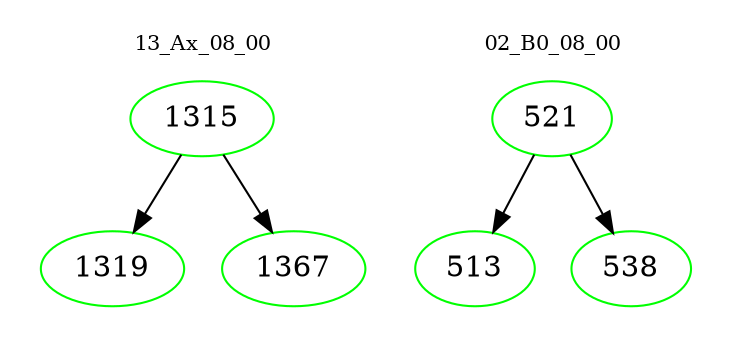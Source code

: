 digraph{
subgraph cluster_0 {
color = white
label = "13_Ax_08_00";
fontsize=10;
T0_1315 [label="1315", color="green"]
T0_1315 -> T0_1319 [color="black"]
T0_1319 [label="1319", color="green"]
T0_1315 -> T0_1367 [color="black"]
T0_1367 [label="1367", color="green"]
}
subgraph cluster_1 {
color = white
label = "02_B0_08_00";
fontsize=10;
T1_521 [label="521", color="green"]
T1_521 -> T1_513 [color="black"]
T1_513 [label="513", color="green"]
T1_521 -> T1_538 [color="black"]
T1_538 [label="538", color="green"]
}
}
